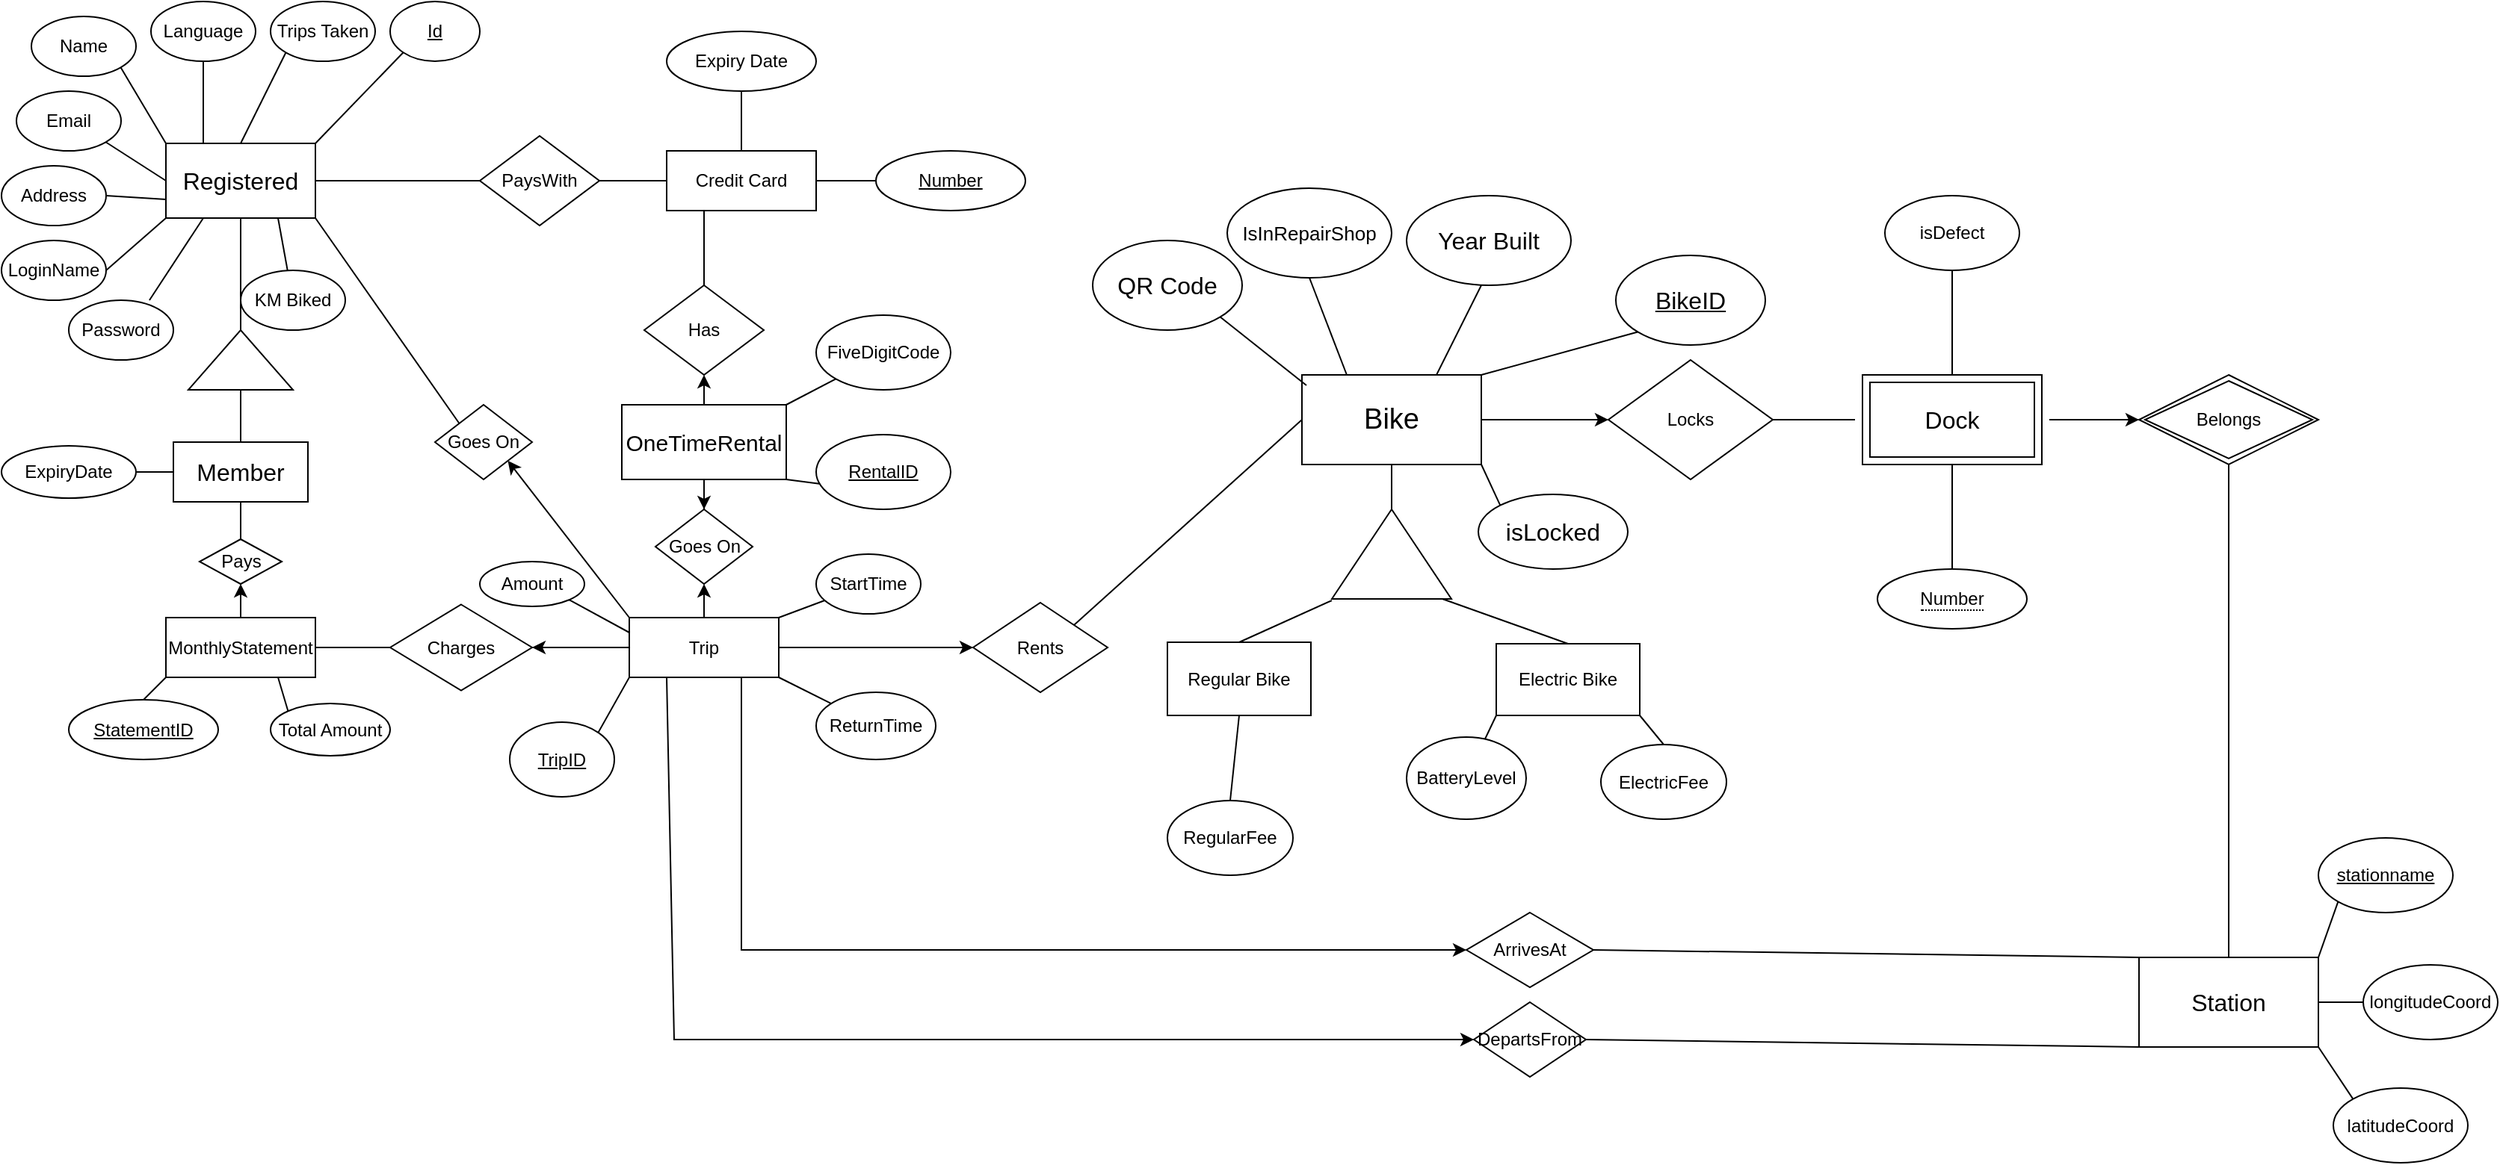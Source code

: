 <mxfile version="22.1.20" type="github" pages="4">
  <diagram id="R2lEEEUBdFMjLlhIrx00" name="Bikes">
    <mxGraphModel dx="2133" dy="865" grid="1" gridSize="10" guides="1" tooltips="1" connect="1" arrows="1" fold="1" page="1" pageScale="1" pageWidth="850" pageHeight="1100" math="0" shadow="0" extFonts="Permanent Marker^https://fonts.googleapis.com/css?family=Permanent+Marker">
      <root>
        <mxCell id="0" />
        <mxCell id="1" parent="0" />
        <mxCell id="iYZZ7Fj1_z0W4IQOYZlQ-8" style="edgeStyle=orthogonalEdgeStyle;rounded=0;orthogonalLoop=1;jettySize=auto;html=1;entryX=0;entryY=0.5;entryDx=0;entryDy=0;" edge="1" parent="1" source="4O4JVGUMtCNLN3ScFyq3-8" target="rIilhEU5xWA09Vjhrhn--18">
          <mxGeometry relative="1" as="geometry" />
        </mxCell>
        <mxCell id="4O4JVGUMtCNLN3ScFyq3-8" value="&lt;font style=&quot;font-size: 19px;&quot;&gt;Bike&lt;/font&gt;" style="rounded=0;whiteSpace=wrap;html=1;" parent="1" vertex="1">
          <mxGeometry x="290" y="430" width="120" height="60" as="geometry" />
        </mxCell>
        <mxCell id="4O4JVGUMtCNLN3ScFyq3-9" value="&lt;font style=&quot;font-size: 16px;&quot;&gt;QR Code&lt;/font&gt;" style="ellipse;whiteSpace=wrap;html=1;" parent="1" vertex="1">
          <mxGeometry x="150" y="340" width="100" height="60" as="geometry" />
        </mxCell>
        <mxCell id="4O4JVGUMtCNLN3ScFyq3-11" value="" style="endArrow=none;html=1;rounded=0;exitX=1;exitY=1;exitDx=0;exitDy=0;entryX=0.025;entryY=0.117;entryDx=0;entryDy=0;entryPerimeter=0;" parent="1" source="4O4JVGUMtCNLN3ScFyq3-9" target="4O4JVGUMtCNLN3ScFyq3-8" edge="1">
          <mxGeometry width="50" height="50" relative="1" as="geometry">
            <mxPoint x="340" y="570" as="sourcePoint" />
            <mxPoint x="390" y="520" as="targetPoint" />
          </mxGeometry>
        </mxCell>
        <mxCell id="4O4JVGUMtCNLN3ScFyq3-12" value="&lt;font size=&quot;3&quot;&gt;&lt;u&gt;BikeID&lt;/u&gt;&lt;/font&gt;" style="ellipse;whiteSpace=wrap;html=1;" parent="1" vertex="1">
          <mxGeometry x="500" y="350" width="100" height="60" as="geometry" />
        </mxCell>
        <mxCell id="4O4JVGUMtCNLN3ScFyq3-14" value="" style="endArrow=none;html=1;rounded=0;exitX=1;exitY=0;exitDx=0;exitDy=0;entryX=0;entryY=1;entryDx=0;entryDy=0;" parent="1" source="4O4JVGUMtCNLN3ScFyq3-8" target="4O4JVGUMtCNLN3ScFyq3-12" edge="1">
          <mxGeometry width="50" height="50" relative="1" as="geometry">
            <mxPoint x="470" y="520" as="sourcePoint" />
            <mxPoint x="508" y="566" as="targetPoint" />
          </mxGeometry>
        </mxCell>
        <mxCell id="4O4JVGUMtCNLN3ScFyq3-16" value="&lt;font style=&quot;font-size: 13px;&quot;&gt;IsInRepairShop&lt;/font&gt;" style="ellipse;whiteSpace=wrap;html=1;" parent="1" vertex="1">
          <mxGeometry x="240" y="305" width="110" height="60" as="geometry" />
        </mxCell>
        <mxCell id="4O4JVGUMtCNLN3ScFyq3-18" value="" style="endArrow=none;html=1;rounded=0;entryX=0.25;entryY=0;entryDx=0;entryDy=0;exitX=0.5;exitY=1;exitDx=0;exitDy=0;" parent="1" source="4O4JVGUMtCNLN3ScFyq3-16" target="4O4JVGUMtCNLN3ScFyq3-8" edge="1">
          <mxGeometry width="50" height="50" relative="1" as="geometry">
            <mxPoint x="380" y="640" as="sourcePoint" />
            <mxPoint x="430" y="590" as="targetPoint" />
          </mxGeometry>
        </mxCell>
        <mxCell id="4O4JVGUMtCNLN3ScFyq3-20" value="" style="endArrow=none;html=1;rounded=0;entryX=0.75;entryY=0;entryDx=0;entryDy=0;" parent="1" target="4O4JVGUMtCNLN3ScFyq3-8" edge="1">
          <mxGeometry width="50" height="50" relative="1" as="geometry">
            <mxPoint x="410" y="370" as="sourcePoint" />
            <mxPoint x="415" y="440" as="targetPoint" />
          </mxGeometry>
        </mxCell>
        <mxCell id="4O4JVGUMtCNLN3ScFyq3-21" value="&lt;font size=&quot;3&quot;&gt;Year Built&lt;/font&gt;" style="ellipse;whiteSpace=wrap;html=1;" parent="1" vertex="1">
          <mxGeometry x="360" y="310" width="110" height="60" as="geometry" />
        </mxCell>
        <mxCell id="4O4JVGUMtCNLN3ScFyq3-22" value="" style="triangle;whiteSpace=wrap;html=1;rotation=-90;direction=east;flipH=0;flipV=0;" parent="1" vertex="1">
          <mxGeometry x="320" y="510" width="60" height="80" as="geometry" />
        </mxCell>
        <mxCell id="4O4JVGUMtCNLN3ScFyq3-23" value="" style="endArrow=none;html=1;rounded=0;entryX=0.5;entryY=1;entryDx=0;entryDy=0;exitX=1;exitY=0.5;exitDx=0;exitDy=0;" parent="1" source="4O4JVGUMtCNLN3ScFyq3-22" target="4O4JVGUMtCNLN3ScFyq3-8" edge="1">
          <mxGeometry width="50" height="50" relative="1" as="geometry">
            <mxPoint x="380" y="640" as="sourcePoint" />
            <mxPoint x="430" y="590" as="targetPoint" />
          </mxGeometry>
        </mxCell>
        <mxCell id="4O4JVGUMtCNLN3ScFyq3-24" value="Regular Bike" style="rounded=0;whiteSpace=wrap;html=1;" parent="1" vertex="1">
          <mxGeometry x="200" y="609" width="96" height="49" as="geometry" />
        </mxCell>
        <mxCell id="4O4JVGUMtCNLN3ScFyq3-25" value="Electric Bike" style="whiteSpace=wrap;html=1;" parent="1" vertex="1">
          <mxGeometry x="420" y="610" width="96" height="48" as="geometry" />
        </mxCell>
        <mxCell id="4O4JVGUMtCNLN3ScFyq3-26" value="" style="endArrow=none;html=1;rounded=0;entryX=-0.017;entryY=0;entryDx=0;entryDy=0;entryPerimeter=0;exitX=0.5;exitY=0;exitDx=0;exitDy=0;" parent="1" source="4O4JVGUMtCNLN3ScFyq3-24" target="4O4JVGUMtCNLN3ScFyq3-22" edge="1">
          <mxGeometry width="50" height="50" relative="1" as="geometry">
            <mxPoint x="380" y="640" as="sourcePoint" />
            <mxPoint x="430" y="590" as="targetPoint" />
          </mxGeometry>
        </mxCell>
        <mxCell id="4O4JVGUMtCNLN3ScFyq3-27" value="" style="endArrow=none;html=1;rounded=0;entryX=0;entryY=0.925;entryDx=0;entryDy=0;entryPerimeter=0;exitX=0.5;exitY=0;exitDx=0;exitDy=0;" parent="1" source="4O4JVGUMtCNLN3ScFyq3-25" target="4O4JVGUMtCNLN3ScFyq3-22" edge="1">
          <mxGeometry width="50" height="50" relative="1" as="geometry">
            <mxPoint x="380" y="640" as="sourcePoint" />
            <mxPoint x="430" y="590" as="targetPoint" />
          </mxGeometry>
        </mxCell>
        <mxCell id="4O4JVGUMtCNLN3ScFyq3-31" value="" style="endArrow=none;html=1;rounded=0;exitX=0;exitY=1;exitDx=0;exitDy=0;" parent="1" source="4O4JVGUMtCNLN3ScFyq3-30" edge="1">
          <mxGeometry width="50" height="50" relative="1" as="geometry">
            <mxPoint x="380" y="640" as="sourcePoint" />
            <mxPoint x="370" y="710" as="targetPoint" />
          </mxGeometry>
        </mxCell>
        <mxCell id="4O4JVGUMtCNLN3ScFyq3-32" value="ElectricFee" style="ellipse;whiteSpace=wrap;html=1;" parent="1" vertex="1">
          <mxGeometry x="490" y="677.5" width="84" height="50" as="geometry" />
        </mxCell>
        <mxCell id="4O4JVGUMtCNLN3ScFyq3-33" value="" style="endArrow=none;html=1;rounded=0;exitX=1;exitY=1;exitDx=0;exitDy=0;entryX=0.5;entryY=0;entryDx=0;entryDy=0;" parent="1" target="4O4JVGUMtCNLN3ScFyq3-32" edge="1" source="4O4JVGUMtCNLN3ScFyq3-25">
          <mxGeometry width="50" height="50" relative="1" as="geometry">
            <mxPoint x="516" y="633" as="sourcePoint" />
            <mxPoint x="540" y="690" as="targetPoint" />
          </mxGeometry>
        </mxCell>
        <mxCell id="4O4JVGUMtCNLN3ScFyq3-34" value="RegularFee" style="ellipse;whiteSpace=wrap;html=1;flipH=0;" parent="1" vertex="1">
          <mxGeometry x="200" y="715" width="84" height="50" as="geometry" />
        </mxCell>
        <mxCell id="4O4JVGUMtCNLN3ScFyq3-36" value="" style="endArrow=none;html=1;rounded=0;entryX=0.5;entryY=1;entryDx=0;entryDy=0;exitX=0.5;exitY=0;exitDx=0;exitDy=0;" parent="1" target="4O4JVGUMtCNLN3ScFyq3-24" edge="1" source="4O4JVGUMtCNLN3ScFyq3-34">
          <mxGeometry width="50" height="50" relative="1" as="geometry">
            <mxPoint x="124" y="634" as="sourcePoint" />
            <mxPoint x="188" y="634" as="targetPoint" />
          </mxGeometry>
        </mxCell>
        <mxCell id="rIilhEU5xWA09Vjhrhn--2" value="&lt;font style=&quot;font-size: 16px;&quot;&gt;Station&lt;/font&gt;" style="rounded=0;whiteSpace=wrap;html=1;" vertex="1" parent="1">
          <mxGeometry x="850" y="820" width="120" height="60" as="geometry" />
        </mxCell>
        <mxCell id="rIilhEU5xWA09Vjhrhn--4" value="&lt;u&gt;stationname&lt;/u&gt;" style="ellipse;whiteSpace=wrap;html=1;" vertex="1" parent="1">
          <mxGeometry x="970" y="740" width="90" height="50" as="geometry" />
        </mxCell>
        <mxCell id="rIilhEU5xWA09Vjhrhn--5" value="" style="endArrow=none;html=1;rounded=0;exitX=0;exitY=0.5;exitDx=0;exitDy=0;entryX=1;entryY=0.5;entryDx=0;entryDy=0;" edge="1" source="rIilhEU5xWA09Vjhrhn--6" target="rIilhEU5xWA09Vjhrhn--2" parent="1">
          <mxGeometry width="50" height="50" relative="1" as="geometry">
            <mxPoint x="1095" y="720" as="sourcePoint" />
            <mxPoint x="915" y="857.5" as="targetPoint" />
          </mxGeometry>
        </mxCell>
        <mxCell id="rIilhEU5xWA09Vjhrhn--6" value="longitudeCoord" style="ellipse;whiteSpace=wrap;html=1;" vertex="1" parent="1">
          <mxGeometry x="1000" y="825" width="90" height="50" as="geometry" />
        </mxCell>
        <mxCell id="rIilhEU5xWA09Vjhrhn--7" value="" style="endArrow=none;html=1;rounded=0;exitX=0;exitY=0;exitDx=0;exitDy=0;entryX=1;entryY=1;entryDx=0;entryDy=0;" edge="1" source="rIilhEU5xWA09Vjhrhn--8" target="rIilhEU5xWA09Vjhrhn--2" parent="1">
          <mxGeometry width="50" height="50" relative="1" as="geometry">
            <mxPoint x="1015.0" y="730" as="sourcePoint" />
            <mxPoint x="970" y="867.5" as="targetPoint" />
          </mxGeometry>
        </mxCell>
        <mxCell id="rIilhEU5xWA09Vjhrhn--8" value="latitudeCoord" style="ellipse;whiteSpace=wrap;html=1;" vertex="1" parent="1">
          <mxGeometry x="980" y="907.5" width="90" height="50" as="geometry" />
        </mxCell>
        <mxCell id="rIilhEU5xWA09Vjhrhn--10" value="" style="endArrow=none;html=1;rounded=0;exitX=0.5;exitY=0;exitDx=0;exitDy=0;entryX=0.5;entryY=1;entryDx=0;entryDy=0;" edge="1" parent="1">
          <mxGeometry width="50" height="50" relative="1" as="geometry">
            <mxPoint x="725" y="560" as="sourcePoint" />
            <mxPoint x="725" y="490" as="targetPoint" />
          </mxGeometry>
        </mxCell>
        <mxCell id="rIilhEU5xWA09Vjhrhn--12" value="" style="endArrow=none;html=1;rounded=0;entryX=0.5;entryY=0;entryDx=0;entryDy=0;exitX=0.5;exitY=1;exitDx=0;exitDy=0;" edge="1" source="rIilhEU5xWA09Vjhrhn--13" parent="1">
          <mxGeometry width="50" height="50" relative="1" as="geometry">
            <mxPoint x="800" y="360" as="sourcePoint" />
            <mxPoint x="725" y="430" as="targetPoint" />
          </mxGeometry>
        </mxCell>
        <mxCell id="rIilhEU5xWA09Vjhrhn--13" value="isDefect" style="ellipse;whiteSpace=wrap;html=1;" vertex="1" parent="1">
          <mxGeometry x="680" y="310" width="90" height="50" as="geometry" />
        </mxCell>
        <mxCell id="rIilhEU5xWA09Vjhrhn--14" value="" style="endArrow=classic;html=1;rounded=0;exitX=1;exitY=0.5;exitDx=0;exitDy=0;" edge="1" parent="1">
          <mxGeometry width="50" height="50" relative="1" as="geometry">
            <mxPoint x="790" y="460" as="sourcePoint" />
            <mxPoint x="850" y="460" as="targetPoint" />
          </mxGeometry>
        </mxCell>
        <mxCell id="rIilhEU5xWA09Vjhrhn--16" value="" style="endArrow=none;html=1;rounded=0;exitX=0.5;exitY=1;exitDx=0;exitDy=0;entryX=0.5;entryY=0;entryDx=0;entryDy=0;" edge="1" source="rIilhEU5xWA09Vjhrhn--24" target="rIilhEU5xWA09Vjhrhn--2" parent="1">
          <mxGeometry width="50" height="50" relative="1" as="geometry">
            <mxPoint x="960" y="460" as="sourcePoint" />
            <mxPoint x="980" y="520" as="targetPoint" />
          </mxGeometry>
        </mxCell>
        <mxCell id="rIilhEU5xWA09Vjhrhn--18" value="Locks" style="rhombus;whiteSpace=wrap;html=1;" vertex="1" parent="1">
          <mxGeometry x="495" y="420" width="110" height="80" as="geometry" />
        </mxCell>
        <mxCell id="rIilhEU5xWA09Vjhrhn--19" value="" style="endArrow=none;html=1;rounded=0;exitX=1;exitY=0.5;exitDx=0;exitDy=0;entryX=0;entryY=0.5;entryDx=0;entryDy=0;" edge="1" parent="1" source="rIilhEU5xWA09Vjhrhn--18">
          <mxGeometry width="50" height="50" relative="1" as="geometry">
            <mxPoint x="730" y="660" as="sourcePoint" />
            <mxPoint x="660" y="460" as="targetPoint" />
          </mxGeometry>
        </mxCell>
        <mxCell id="rIilhEU5xWA09Vjhrhn--20" value="" style="endArrow=none;html=1;rounded=0;exitX=0;exitY=0;exitDx=0;exitDy=0;entryX=1;entryY=1;entryDx=0;entryDy=0;" edge="1" parent="1" source="rIilhEU5xWA09Vjhrhn--21" target="4O4JVGUMtCNLN3ScFyq3-8">
          <mxGeometry width="50" height="50" relative="1" as="geometry">
            <mxPoint x="170" y="475" as="sourcePoint" />
            <mxPoint x="290" y="475" as="targetPoint" />
          </mxGeometry>
        </mxCell>
        <mxCell id="rIilhEU5xWA09Vjhrhn--21" value="&lt;font style=&quot;font-size: 16px;&quot;&gt;isLocked&lt;/font&gt;" style="ellipse;whiteSpace=wrap;html=1;" vertex="1" parent="1">
          <mxGeometry x="408" y="510" width="100" height="50" as="geometry" />
        </mxCell>
        <mxCell id="rIilhEU5xWA09Vjhrhn--23" value="&lt;font style=&quot;font-size: 16px;&quot;&gt;Dock&lt;/font&gt;" style="shape=ext;margin=3;double=1;whiteSpace=wrap;html=1;align=center;" vertex="1" parent="1">
          <mxGeometry x="665" y="430" width="120" height="60" as="geometry" />
        </mxCell>
        <mxCell id="rIilhEU5xWA09Vjhrhn--24" value="Belongs" style="shape=rhombus;double=1;perimeter=rhombusPerimeter;whiteSpace=wrap;html=1;align=center;" vertex="1" parent="1">
          <mxGeometry x="850" y="430" width="120" height="60" as="geometry" />
        </mxCell>
        <mxCell id="rIilhEU5xWA09Vjhrhn--31" value="&lt;span style=&quot;border-bottom: 1px dotted&quot;&gt;Number&lt;/span&gt;" style="ellipse;whiteSpace=wrap;html=1;align=center;" vertex="1" parent="1">
          <mxGeometry x="675" y="560" width="100" height="40" as="geometry" />
        </mxCell>
        <mxCell id="ZPwJOs-ACYiF7Zmo24iJ-6" value="Registered" style="rounded=0;whiteSpace=wrap;html=1;fontSize=16;" vertex="1" parent="1">
          <mxGeometry x="-470" y="275" width="100" height="50" as="geometry" />
        </mxCell>
        <mxCell id="ZPwJOs-ACYiF7Zmo24iJ-9" value="" style="triangle;whiteSpace=wrap;html=1;direction=north;" vertex="1" parent="1">
          <mxGeometry x="-455" y="400" width="70" height="40" as="geometry" />
        </mxCell>
        <mxCell id="ZPwJOs-ACYiF7Zmo24iJ-10" value="" style="endArrow=none;html=1;rounded=0;exitX=1;exitY=0.5;exitDx=0;exitDy=0;entryX=0.5;entryY=1;entryDx=0;entryDy=0;" edge="1" source="ZPwJOs-ACYiF7Zmo24iJ-9" target="ZPwJOs-ACYiF7Zmo24iJ-6" parent="1">
          <mxGeometry width="50" height="50" relative="1" as="geometry">
            <mxPoint x="-400" y="580" as="sourcePoint" />
            <mxPoint x="-390" y="340" as="targetPoint" />
          </mxGeometry>
        </mxCell>
        <mxCell id="ZPwJOs-ACYiF7Zmo24iJ-11" value="" style="endArrow=none;html=1;rounded=0;entryX=0;entryY=0.5;entryDx=0;entryDy=0;exitX=0.5;exitY=0;exitDx=0;exitDy=0;" edge="1" source="ZPwJOs-ACYiF7Zmo24iJ-12" target="ZPwJOs-ACYiF7Zmo24iJ-9" parent="1">
          <mxGeometry width="50" height="50" relative="1" as="geometry">
            <mxPoint x="-390" y="420" as="sourcePoint" />
            <mxPoint x="-290" y="360" as="targetPoint" />
          </mxGeometry>
        </mxCell>
        <mxCell id="ZPwJOs-ACYiF7Zmo24iJ-12" value="Member" style="rounded=0;whiteSpace=wrap;html=1;fontSize=16;" vertex="1" parent="1">
          <mxGeometry x="-465" y="475" width="90" height="40" as="geometry" />
        </mxCell>
        <mxCell id="ZPwJOs-ACYiF7Zmo24iJ-13" value="" style="endArrow=none;html=1;rounded=0;entryX=0;entryY=0.5;entryDx=0;entryDy=0;" edge="1" source="ZPwJOs-ACYiF7Zmo24iJ-14" target="ZPwJOs-ACYiF7Zmo24iJ-12" parent="1">
          <mxGeometry width="50" height="50" relative="1" as="geometry">
            <mxPoint x="-480" y="480" as="sourcePoint" />
            <mxPoint x="-390" y="530" as="targetPoint" />
          </mxGeometry>
        </mxCell>
        <mxCell id="ZPwJOs-ACYiF7Zmo24iJ-14" value="ExpiryDate" style="ellipse;whiteSpace=wrap;html=1;align=center;" vertex="1" parent="1">
          <mxGeometry x="-580" y="477.5" width="90" height="35" as="geometry" />
        </mxCell>
        <mxCell id="ZPwJOs-ACYiF7Zmo24iJ-15" value="Id" style="ellipse;whiteSpace=wrap;html=1;align=center;fontStyle=4" vertex="1" parent="1">
          <mxGeometry x="-320" y="180" width="60" height="40" as="geometry" />
        </mxCell>
        <mxCell id="ZPwJOs-ACYiF7Zmo24iJ-16" value="" style="endArrow=none;html=1;rounded=0;exitX=1;exitY=0;exitDx=0;exitDy=0;entryX=0;entryY=1;entryDx=0;entryDy=0;" edge="1" source="ZPwJOs-ACYiF7Zmo24iJ-6" target="ZPwJOs-ACYiF7Zmo24iJ-15" parent="1">
          <mxGeometry width="50" height="50" relative="1" as="geometry">
            <mxPoint x="-260.0" y="130" as="sourcePoint" />
            <mxPoint x="-365" y="160" as="targetPoint" />
          </mxGeometry>
        </mxCell>
        <mxCell id="ZPwJOs-ACYiF7Zmo24iJ-17" value="" style="endArrow=none;html=1;rounded=0;exitX=1;exitY=0.5;exitDx=0;exitDy=0;" edge="1" source="ZPwJOs-ACYiF7Zmo24iJ-6" target="ZPwJOs-ACYiF7Zmo24iJ-18" parent="1">
          <mxGeometry width="50" height="50" relative="1" as="geometry">
            <mxPoint x="-290.0" y="300" as="sourcePoint" />
            <mxPoint x="-240" y="300" as="targetPoint" />
          </mxGeometry>
        </mxCell>
        <mxCell id="ZPwJOs-ACYiF7Zmo24iJ-18" value="PaysWith" style="shape=rhombus;perimeter=rhombusPerimeter;whiteSpace=wrap;html=1;align=center;" vertex="1" parent="1">
          <mxGeometry x="-260" y="270" width="80" height="60" as="geometry" />
        </mxCell>
        <mxCell id="ZPwJOs-ACYiF7Zmo24iJ-21" value="Credit Card" style="whiteSpace=wrap;html=1;align=center;" vertex="1" parent="1">
          <mxGeometry x="-135" y="280" width="100" height="40" as="geometry" />
        </mxCell>
        <mxCell id="ZPwJOs-ACYiF7Zmo24iJ-22" value="" style="endArrow=none;html=1;rounded=0;exitX=0.5;exitY=0;exitDx=0;exitDy=0;" edge="1" source="ZPwJOs-ACYiF7Zmo24iJ-21" target="ZPwJOs-ACYiF7Zmo24iJ-23" parent="1">
          <mxGeometry width="50" height="50" relative="1" as="geometry">
            <mxPoint x="-85" y="260" as="sourcePoint" />
            <mxPoint x="-85" y="220" as="targetPoint" />
          </mxGeometry>
        </mxCell>
        <mxCell id="ZPwJOs-ACYiF7Zmo24iJ-23" value="Expiry Date" style="ellipse;whiteSpace=wrap;html=1;align=center;" vertex="1" parent="1">
          <mxGeometry x="-135" y="200" width="100" height="40" as="geometry" />
        </mxCell>
        <mxCell id="ZPwJOs-ACYiF7Zmo24iJ-24" value="" style="endArrow=none;html=1;rounded=0;" edge="1" source="ZPwJOs-ACYiF7Zmo24iJ-21" parent="1">
          <mxGeometry relative="1" as="geometry">
            <mxPoint x="-35" y="299.5" as="sourcePoint" />
            <mxPoint x="15" y="300" as="targetPoint" />
          </mxGeometry>
        </mxCell>
        <mxCell id="ZPwJOs-ACYiF7Zmo24iJ-25" value="Number" style="ellipse;whiteSpace=wrap;html=1;align=center;fontStyle=4;" vertex="1" parent="1">
          <mxGeometry x="5" y="280" width="100" height="40" as="geometry" />
        </mxCell>
        <mxCell id="ZPwJOs-ACYiF7Zmo24iJ-26" value="" style="endArrow=none;html=1;rounded=0;entryX=0;entryY=0.5;entryDx=0;entryDy=0;exitX=1;exitY=1;exitDx=0;exitDy=0;" edge="1" source="ZPwJOs-ACYiF7Zmo24iJ-27" target="ZPwJOs-ACYiF7Zmo24iJ-6" parent="1">
          <mxGeometry width="50" height="50" relative="1" as="geometry">
            <mxPoint x="-510" y="295" as="sourcePoint" />
            <mxPoint x="-500" y="270" as="targetPoint" />
          </mxGeometry>
        </mxCell>
        <mxCell id="ZPwJOs-ACYiF7Zmo24iJ-27" value="Email" style="ellipse;whiteSpace=wrap;html=1;align=center;" vertex="1" parent="1">
          <mxGeometry x="-570" y="240" width="70" height="40" as="geometry" />
        </mxCell>
        <mxCell id="ZPwJOs-ACYiF7Zmo24iJ-28" value="" style="endArrow=none;html=1;rounded=0;entryX=0;entryY=0;entryDx=0;entryDy=0;exitX=1;exitY=1;exitDx=0;exitDy=0;" edge="1" source="ZPwJOs-ACYiF7Zmo24iJ-29" target="ZPwJOs-ACYiF7Zmo24iJ-6" parent="1">
          <mxGeometry width="50" height="50" relative="1" as="geometry">
            <mxPoint x="-480" y="260" as="sourcePoint" />
            <mxPoint x="-220" y="270" as="targetPoint" />
          </mxGeometry>
        </mxCell>
        <mxCell id="ZPwJOs-ACYiF7Zmo24iJ-29" value="Name" style="ellipse;whiteSpace=wrap;html=1;align=center;" vertex="1" parent="1">
          <mxGeometry x="-560" y="190" width="70" height="40" as="geometry" />
        </mxCell>
        <mxCell id="ZPwJOs-ACYiF7Zmo24iJ-30" value="Address" style="ellipse;whiteSpace=wrap;html=1;align=center;" vertex="1" parent="1">
          <mxGeometry x="-580" y="290" width="70" height="40" as="geometry" />
        </mxCell>
        <mxCell id="ZPwJOs-ACYiF7Zmo24iJ-31" value="" style="endArrow=none;html=1;rounded=0;exitX=1;exitY=0.5;exitDx=0;exitDy=0;entryX=0;entryY=0.75;entryDx=0;entryDy=0;" edge="1" source="ZPwJOs-ACYiF7Zmo24iJ-30" target="ZPwJOs-ACYiF7Zmo24iJ-6" parent="1">
          <mxGeometry width="50" height="50" relative="1" as="geometry">
            <mxPoint x="-270" y="320" as="sourcePoint" />
            <mxPoint x="-220" y="270" as="targetPoint" />
          </mxGeometry>
        </mxCell>
        <mxCell id="ZPwJOs-ACYiF7Zmo24iJ-32" value="Language" style="ellipse;whiteSpace=wrap;html=1;align=center;" vertex="1" parent="1">
          <mxGeometry x="-480" y="180" width="70" height="40" as="geometry" />
        </mxCell>
        <mxCell id="ZPwJOs-ACYiF7Zmo24iJ-33" value="" style="endArrow=none;html=1;rounded=0;entryX=0.25;entryY=0;entryDx=0;entryDy=0;exitX=0.5;exitY=1;exitDx=0;exitDy=0;" edge="1" source="ZPwJOs-ACYiF7Zmo24iJ-32" target="ZPwJOs-ACYiF7Zmo24iJ-6" parent="1">
          <mxGeometry width="50" height="50" relative="1" as="geometry">
            <mxPoint x="-370" y="220" as="sourcePoint" />
            <mxPoint x="-320" y="249" as="targetPoint" />
          </mxGeometry>
        </mxCell>
        <mxCell id="ZPwJOs-ACYiF7Zmo24iJ-34" value="" style="endArrow=none;html=1;rounded=0;entryX=0;entryY=1;entryDx=0;entryDy=0;exitX=1;exitY=0.5;exitDx=0;exitDy=0;" edge="1" source="ZPwJOs-ACYiF7Zmo24iJ-35" target="ZPwJOs-ACYiF7Zmo24iJ-6" parent="1">
          <mxGeometry width="50" height="50" relative="1" as="geometry">
            <mxPoint x="-500" y="350" as="sourcePoint" />
            <mxPoint x="-470" y="338" as="targetPoint" />
          </mxGeometry>
        </mxCell>
        <mxCell id="ZPwJOs-ACYiF7Zmo24iJ-35" value="LoginName" style="ellipse;whiteSpace=wrap;html=1;align=center;" vertex="1" parent="1">
          <mxGeometry x="-580" y="340" width="70" height="40" as="geometry" />
        </mxCell>
        <mxCell id="ZPwJOs-ACYiF7Zmo24iJ-36" value="" style="endArrow=none;html=1;rounded=0;entryX=0.25;entryY=1;entryDx=0;entryDy=0;exitX=0.771;exitY=0;exitDx=0;exitDy=0;exitPerimeter=0;" edge="1" source="ZPwJOs-ACYiF7Zmo24iJ-37" target="ZPwJOs-ACYiF7Zmo24iJ-6" parent="1">
          <mxGeometry width="50" height="50" relative="1" as="geometry">
            <mxPoint x="-470" y="370" as="sourcePoint" />
            <mxPoint x="-430" y="320" as="targetPoint" />
          </mxGeometry>
        </mxCell>
        <mxCell id="ZPwJOs-ACYiF7Zmo24iJ-37" value="Password" style="ellipse;whiteSpace=wrap;html=1;align=center;" vertex="1" parent="1">
          <mxGeometry x="-535" y="380" width="70" height="40" as="geometry" />
        </mxCell>
        <mxCell id="ZPwJOs-ACYiF7Zmo24iJ-38" value="" style="endArrow=none;html=1;rounded=0;entryX=0.5;entryY=0;entryDx=0;entryDy=0;exitX=0;exitY=1;exitDx=0;exitDy=0;" edge="1" source="ZPwJOs-ACYiF7Zmo24iJ-39" target="ZPwJOs-ACYiF7Zmo24iJ-6" parent="1">
          <mxGeometry width="50" height="50" relative="1" as="geometry">
            <mxPoint x="-400" y="240" as="sourcePoint" />
            <mxPoint x="-390" y="290" as="targetPoint" />
          </mxGeometry>
        </mxCell>
        <mxCell id="ZPwJOs-ACYiF7Zmo24iJ-39" value="Trips Taken" style="ellipse;whiteSpace=wrap;html=1;align=center;" vertex="1" parent="1">
          <mxGeometry x="-400" y="180" width="70" height="40" as="geometry" />
        </mxCell>
        <mxCell id="ZPwJOs-ACYiF7Zmo24iJ-40" value="" style="endArrow=none;html=1;rounded=0;entryX=0.75;entryY=1;entryDx=0;entryDy=0;" edge="1" source="ZPwJOs-ACYiF7Zmo24iJ-41" target="ZPwJOs-ACYiF7Zmo24iJ-6" parent="1">
          <mxGeometry width="50" height="50" relative="1" as="geometry">
            <mxPoint x="-370" y="360" as="sourcePoint" />
            <mxPoint x="-380" y="446" as="targetPoint" />
          </mxGeometry>
        </mxCell>
        <mxCell id="ZPwJOs-ACYiF7Zmo24iJ-41" value="KM Biked" style="ellipse;whiteSpace=wrap;html=1;align=center;" vertex="1" parent="1">
          <mxGeometry x="-420" y="360" width="70" height="40" as="geometry" />
        </mxCell>
        <mxCell id="iYZZ7Fj1_z0W4IQOYZlQ-21" style="edgeStyle=orthogonalEdgeStyle;rounded=0;orthogonalLoop=1;jettySize=auto;html=1;entryX=0.5;entryY=0;entryDx=0;entryDy=0;" edge="1" parent="1" source="ZPwJOs-ACYiF7Zmo24iJ-44" target="iYZZ7Fj1_z0W4IQOYZlQ-16">
          <mxGeometry relative="1" as="geometry" />
        </mxCell>
        <mxCell id="ZPwJOs-ACYiF7Zmo24iJ-44" value="&lt;font style=&quot;font-size: 15px;&quot;&gt;OneTimeRental&lt;/font&gt;" style="whiteSpace=wrap;html=1;align=center;" vertex="1" parent="1">
          <mxGeometry x="-165" y="450" width="110" height="50" as="geometry" />
        </mxCell>
        <mxCell id="ZPwJOs-ACYiF7Zmo24iJ-45" value="" style="endArrow=none;html=1;rounded=0;exitX=1;exitY=1;exitDx=0;exitDy=0;entryX=1;entryY=1;entryDx=0;entryDy=0;" edge="1" source="ZPwJOs-ACYiF7Zmo24iJ-46" target="ZPwJOs-ACYiF7Zmo24iJ-44" parent="1">
          <mxGeometry width="50" height="50" relative="1" as="geometry">
            <mxPoint x="-160" y="497.5" as="sourcePoint" />
            <mxPoint x="-160" y="450" as="targetPoint" />
          </mxGeometry>
        </mxCell>
        <mxCell id="ZPwJOs-ACYiF7Zmo24iJ-46" value="&lt;u&gt;RentalID&lt;/u&gt;" style="ellipse;whiteSpace=wrap;html=1;" vertex="1" parent="1">
          <mxGeometry x="-35" y="470" width="90" height="50" as="geometry" />
        </mxCell>
        <mxCell id="ZPwJOs-ACYiF7Zmo24iJ-47" value="" style="endArrow=none;html=1;rounded=0;entryX=1;entryY=0;entryDx=0;entryDy=0;exitX=0;exitY=1;exitDx=0;exitDy=0;" edge="1" source="ZPwJOs-ACYiF7Zmo24iJ-48" target="ZPwJOs-ACYiF7Zmo24iJ-44" parent="1">
          <mxGeometry width="50" height="50" relative="1" as="geometry">
            <mxPoint x="-105" y="507.5" as="sourcePoint" />
            <mxPoint x="-305" y="457.5" as="targetPoint" />
          </mxGeometry>
        </mxCell>
        <mxCell id="ZPwJOs-ACYiF7Zmo24iJ-48" value="FiveDigitCode" style="ellipse;whiteSpace=wrap;html=1;" vertex="1" parent="1">
          <mxGeometry x="-35" y="390" width="90" height="50" as="geometry" />
        </mxCell>
        <mxCell id="ZPwJOs-ACYiF7Zmo24iJ-49" value="Has" style="shape=rhombus;perimeter=rhombusPerimeter;whiteSpace=wrap;html=1;align=center;" vertex="1" parent="1">
          <mxGeometry x="-150" y="370" width="80" height="60" as="geometry" />
        </mxCell>
        <mxCell id="ZPwJOs-ACYiF7Zmo24iJ-51" value="Rents" style="shape=rhombus;perimeter=rhombusPerimeter;whiteSpace=wrap;html=1;align=center;" vertex="1" parent="1">
          <mxGeometry x="70" y="582.5" width="90" height="60" as="geometry" />
        </mxCell>
        <mxCell id="iYZZ7Fj1_z0W4IQOYZlQ-20" style="edgeStyle=orthogonalEdgeStyle;rounded=0;orthogonalLoop=1;jettySize=auto;html=1;entryX=0;entryY=0.5;entryDx=0;entryDy=0;" edge="1" parent="1" source="iYZZ7Fj1_z0W4IQOYZlQ-1" target="ZPwJOs-ACYiF7Zmo24iJ-51">
          <mxGeometry relative="1" as="geometry" />
        </mxCell>
        <mxCell id="iYZZ7Fj1_z0W4IQOYZlQ-36" style="edgeStyle=orthogonalEdgeStyle;rounded=0;orthogonalLoop=1;jettySize=auto;html=1;entryX=1;entryY=0.5;entryDx=0;entryDy=0;" edge="1" parent="1" source="iYZZ7Fj1_z0W4IQOYZlQ-1" target="iYZZ7Fj1_z0W4IQOYZlQ-35">
          <mxGeometry relative="1" as="geometry" />
        </mxCell>
        <mxCell id="iYZZ7Fj1_z0W4IQOYZlQ-1" value="Trip" style="whiteSpace=wrap;html=1;align=center;" vertex="1" parent="1">
          <mxGeometry x="-160" y="592.5" width="100" height="40" as="geometry" />
        </mxCell>
        <mxCell id="iYZZ7Fj1_z0W4IQOYZlQ-2" value="" style="endArrow=none;html=1;rounded=0;entryX=0;entryY=1;entryDx=0;entryDy=0;exitX=0.5;exitY=1;exitDx=0;exitDy=0;" edge="1" source="iYZZ7Fj1_z0W4IQOYZlQ-3" target="iYZZ7Fj1_z0W4IQOYZlQ-1" parent="1">
          <mxGeometry width="50" height="50" relative="1" as="geometry">
            <mxPoint x="-210" y="522.5" as="sourcePoint" />
            <mxPoint x="-190" y="522.5" as="targetPoint" />
          </mxGeometry>
        </mxCell>
        <mxCell id="iYZZ7Fj1_z0W4IQOYZlQ-3" value="&lt;u&gt;TripID&lt;/u&gt;" style="ellipse;whiteSpace=wrap;html=1;" vertex="1" parent="1">
          <mxGeometry x="-240" y="662.5" width="70" height="50" as="geometry" />
        </mxCell>
        <mxCell id="iYZZ7Fj1_z0W4IQOYZlQ-4" value="" style="endArrow=none;html=1;rounded=0;exitX=1;exitY=0;exitDx=0;exitDy=0;" edge="1" source="iYZZ7Fj1_z0W4IQOYZlQ-1" target="iYZZ7Fj1_z0W4IQOYZlQ-5" parent="1">
          <mxGeometry width="50" height="50" relative="1" as="geometry">
            <mxPoint x="-60" y="590" as="sourcePoint" />
            <mxPoint x="-130" y="512.5" as="targetPoint" />
          </mxGeometry>
        </mxCell>
        <mxCell id="iYZZ7Fj1_z0W4IQOYZlQ-5" value="StartTime" style="ellipse;whiteSpace=wrap;html=1;" vertex="1" parent="1">
          <mxGeometry x="-35" y="550" width="70" height="40" as="geometry" />
        </mxCell>
        <mxCell id="iYZZ7Fj1_z0W4IQOYZlQ-6" value="" style="endArrow=none;html=1;rounded=0;exitX=1;exitY=1;exitDx=0;exitDy=0;" edge="1" source="iYZZ7Fj1_z0W4IQOYZlQ-1" target="iYZZ7Fj1_z0W4IQOYZlQ-7" parent="1">
          <mxGeometry width="50" height="50" relative="1" as="geometry">
            <mxPoint x="-70" y="680" as="sourcePoint" />
            <mxPoint x="-70" y="522.5" as="targetPoint" />
          </mxGeometry>
        </mxCell>
        <mxCell id="iYZZ7Fj1_z0W4IQOYZlQ-7" value="ReturnTime" style="ellipse;whiteSpace=wrap;html=1;" vertex="1" parent="1">
          <mxGeometry x="-35" y="642.5" width="80" height="45" as="geometry" />
        </mxCell>
        <mxCell id="iYZZ7Fj1_z0W4IQOYZlQ-11" value="" style="endArrow=classic;html=1;rounded=0;exitX=0.5;exitY=0;exitDx=0;exitDy=0;entryX=0.5;entryY=1;entryDx=0;entryDy=0;" edge="1" parent="1" source="ZPwJOs-ACYiF7Zmo24iJ-44" target="ZPwJOs-ACYiF7Zmo24iJ-49">
          <mxGeometry width="50" height="50" relative="1" as="geometry">
            <mxPoint x="110" y="510" as="sourcePoint" />
            <mxPoint x="160" y="460" as="targetPoint" />
          </mxGeometry>
        </mxCell>
        <mxCell id="iYZZ7Fj1_z0W4IQOYZlQ-12" value="" style="endArrow=none;html=1;rounded=0;exitX=0.5;exitY=0;exitDx=0;exitDy=0;entryX=0.25;entryY=1;entryDx=0;entryDy=0;" edge="1" parent="1" source="ZPwJOs-ACYiF7Zmo24iJ-49" target="ZPwJOs-ACYiF7Zmo24iJ-21">
          <mxGeometry width="50" height="50" relative="1" as="geometry">
            <mxPoint x="110" y="510" as="sourcePoint" />
            <mxPoint x="160" y="460" as="targetPoint" />
          </mxGeometry>
        </mxCell>
        <mxCell id="iYZZ7Fj1_z0W4IQOYZlQ-13" value="" style="endArrow=none;html=1;rounded=0;entryX=0;entryY=0.5;entryDx=0;entryDy=0;exitX=1;exitY=0.5;exitDx=0;exitDy=0;" edge="1" parent="1" source="ZPwJOs-ACYiF7Zmo24iJ-18" target="ZPwJOs-ACYiF7Zmo24iJ-21">
          <mxGeometry width="50" height="50" relative="1" as="geometry">
            <mxPoint x="110" y="510" as="sourcePoint" />
            <mxPoint x="160" y="460" as="targetPoint" />
          </mxGeometry>
        </mxCell>
        <mxCell id="iYZZ7Fj1_z0W4IQOYZlQ-16" value="Goes On" style="shape=rhombus;perimeter=rhombusPerimeter;whiteSpace=wrap;html=1;align=center;" vertex="1" parent="1">
          <mxGeometry x="-142.5" y="520" width="65" height="50" as="geometry" />
        </mxCell>
        <mxCell id="iYZZ7Fj1_z0W4IQOYZlQ-17" value="" style="endArrow=classic;html=1;rounded=0;exitX=0.5;exitY=0;exitDx=0;exitDy=0;entryX=0.5;entryY=1;entryDx=0;entryDy=0;" edge="1" parent="1" source="iYZZ7Fj1_z0W4IQOYZlQ-1" target="iYZZ7Fj1_z0W4IQOYZlQ-16">
          <mxGeometry width="50" height="50" relative="1" as="geometry">
            <mxPoint x="-30" y="587.5" as="sourcePoint" />
            <mxPoint x="20" y="537.5" as="targetPoint" />
          </mxGeometry>
        </mxCell>
        <mxCell id="iYZZ7Fj1_z0W4IQOYZlQ-22" value="Goes On" style="shape=rhombus;perimeter=rhombusPerimeter;whiteSpace=wrap;html=1;align=center;" vertex="1" parent="1">
          <mxGeometry x="-290" y="450" width="65" height="50" as="geometry" />
        </mxCell>
        <mxCell id="iYZZ7Fj1_z0W4IQOYZlQ-23" value="" style="endArrow=classic;html=1;rounded=0;exitX=0;exitY=0;exitDx=0;exitDy=0;entryX=1;entryY=1;entryDx=0;entryDy=0;" edge="1" parent="1" source="iYZZ7Fj1_z0W4IQOYZlQ-1" target="iYZZ7Fj1_z0W4IQOYZlQ-22">
          <mxGeometry width="50" height="50" relative="1" as="geometry">
            <mxPoint x="-100" y="450" as="sourcePoint" />
            <mxPoint x="-50" y="400" as="targetPoint" />
          </mxGeometry>
        </mxCell>
        <mxCell id="iYZZ7Fj1_z0W4IQOYZlQ-24" value="" style="endArrow=none;html=1;rounded=0;exitX=1;exitY=1;exitDx=0;exitDy=0;entryX=0;entryY=0;entryDx=0;entryDy=0;" edge="1" parent="1" source="ZPwJOs-ACYiF7Zmo24iJ-6" target="iYZZ7Fj1_z0W4IQOYZlQ-22">
          <mxGeometry width="50" height="50" relative="1" as="geometry">
            <mxPoint x="-100" y="450" as="sourcePoint" />
            <mxPoint x="-50" y="400" as="targetPoint" />
          </mxGeometry>
        </mxCell>
        <mxCell id="iYZZ7Fj1_z0W4IQOYZlQ-25" value="" style="endArrow=none;html=1;rounded=0;exitX=0;exitY=1;exitDx=0;exitDy=0;" edge="1" parent="1" source="4O4JVGUMtCNLN3ScFyq3-25" target="4O4JVGUMtCNLN3ScFyq3-30">
          <mxGeometry width="50" height="50" relative="1" as="geometry">
            <mxPoint x="420" y="658" as="sourcePoint" />
            <mxPoint x="370" y="710" as="targetPoint" />
          </mxGeometry>
        </mxCell>
        <mxCell id="4O4JVGUMtCNLN3ScFyq3-30" value="BatteryLevel" style="ellipse;whiteSpace=wrap;html=1;" parent="1" vertex="1">
          <mxGeometry x="360" y="672.5" width="80" height="55" as="geometry" />
        </mxCell>
        <mxCell id="iYZZ7Fj1_z0W4IQOYZlQ-26" value="ArrivesAt" style="shape=rhombus;perimeter=rhombusPerimeter;whiteSpace=wrap;html=1;align=center;" vertex="1" parent="1">
          <mxGeometry x="400" y="790" width="85" height="50" as="geometry" />
        </mxCell>
        <mxCell id="iYZZ7Fj1_z0W4IQOYZlQ-28" value="DepartsFrom" style="shape=rhombus;perimeter=rhombusPerimeter;whiteSpace=wrap;html=1;align=center;" vertex="1" parent="1">
          <mxGeometry x="405" y="850" width="75" height="50" as="geometry" />
        </mxCell>
        <mxCell id="iYZZ7Fj1_z0W4IQOYZlQ-29" value="" style="endArrow=classic;html=1;rounded=0;exitX=0.75;exitY=1;exitDx=0;exitDy=0;entryX=0;entryY=0.5;entryDx=0;entryDy=0;" edge="1" parent="1" source="iYZZ7Fj1_z0W4IQOYZlQ-1" target="iYZZ7Fj1_z0W4IQOYZlQ-26">
          <mxGeometry width="50" height="50" relative="1" as="geometry">
            <mxPoint x="330" y="530" as="sourcePoint" />
            <mxPoint x="380" y="480" as="targetPoint" />
            <Array as="points">
              <mxPoint x="-85" y="815" />
            </Array>
          </mxGeometry>
        </mxCell>
        <mxCell id="iYZZ7Fj1_z0W4IQOYZlQ-30" value="" style="endArrow=classic;html=1;rounded=0;exitX=0.25;exitY=1;exitDx=0;exitDy=0;entryX=0;entryY=0.5;entryDx=0;entryDy=0;" edge="1" parent="1" source="iYZZ7Fj1_z0W4IQOYZlQ-1" target="iYZZ7Fj1_z0W4IQOYZlQ-28">
          <mxGeometry width="50" height="50" relative="1" as="geometry">
            <mxPoint x="330" y="530" as="sourcePoint" />
            <mxPoint x="380" y="480" as="targetPoint" />
            <Array as="points">
              <mxPoint x="-130" y="875" />
            </Array>
          </mxGeometry>
        </mxCell>
        <mxCell id="iYZZ7Fj1_z0W4IQOYZlQ-31" value="" style="endArrow=none;html=1;rounded=0;exitX=1;exitY=0.5;exitDx=0;exitDy=0;entryX=0;entryY=0;entryDx=0;entryDy=0;" edge="1" parent="1" source="iYZZ7Fj1_z0W4IQOYZlQ-26" target="rIilhEU5xWA09Vjhrhn--2">
          <mxGeometry width="50" height="50" relative="1" as="geometry">
            <mxPoint x="330" y="530" as="sourcePoint" />
            <mxPoint x="840" y="815" as="targetPoint" />
          </mxGeometry>
        </mxCell>
        <mxCell id="iYZZ7Fj1_z0W4IQOYZlQ-32" value="" style="endArrow=none;html=1;rounded=0;exitX=1;exitY=0.5;exitDx=0;exitDy=0;entryX=0;entryY=1;entryDx=0;entryDy=0;" edge="1" parent="1" source="iYZZ7Fj1_z0W4IQOYZlQ-28" target="rIilhEU5xWA09Vjhrhn--2">
          <mxGeometry width="50" height="50" relative="1" as="geometry">
            <mxPoint x="330" y="530" as="sourcePoint" />
            <mxPoint x="850" y="840" as="targetPoint" />
          </mxGeometry>
        </mxCell>
        <mxCell id="iYZZ7Fj1_z0W4IQOYZlQ-33" value="" style="endArrow=none;html=1;rounded=0;exitX=1;exitY=0;exitDx=0;exitDy=0;entryX=0;entryY=1;entryDx=0;entryDy=0;" edge="1" parent="1" source="rIilhEU5xWA09Vjhrhn--2" target="rIilhEU5xWA09Vjhrhn--4">
          <mxGeometry width="50" height="50" relative="1" as="geometry">
            <mxPoint x="330" y="530" as="sourcePoint" />
            <mxPoint x="380" y="480" as="targetPoint" />
          </mxGeometry>
        </mxCell>
        <mxCell id="iYZZ7Fj1_z0W4IQOYZlQ-34" value="MonthlyStatement" style="whiteSpace=wrap;html=1;align=center;" vertex="1" parent="1">
          <mxGeometry x="-470" y="592.5" width="100" height="40" as="geometry" />
        </mxCell>
        <mxCell id="iYZZ7Fj1_z0W4IQOYZlQ-35" value="Charges" style="shape=rhombus;perimeter=rhombusPerimeter;whiteSpace=wrap;html=1;align=center;" vertex="1" parent="1">
          <mxGeometry x="-320" y="583.75" width="95" height="57.5" as="geometry" />
        </mxCell>
        <mxCell id="iYZZ7Fj1_z0W4IQOYZlQ-37" value="" style="endArrow=none;html=1;rounded=0;exitX=1;exitY=0.5;exitDx=0;exitDy=0;entryX=0;entryY=0.5;entryDx=0;entryDy=0;" edge="1" parent="1" source="iYZZ7Fj1_z0W4IQOYZlQ-34" target="iYZZ7Fj1_z0W4IQOYZlQ-35">
          <mxGeometry width="50" height="50" relative="1" as="geometry">
            <mxPoint x="290" y="430" as="sourcePoint" />
            <mxPoint x="340" y="380" as="targetPoint" />
          </mxGeometry>
        </mxCell>
        <mxCell id="iYZZ7Fj1_z0W4IQOYZlQ-38" value="" style="endArrow=none;html=1;rounded=0;exitX=0;exitY=0.25;exitDx=0;exitDy=0;entryX=1;entryY=1;entryDx=0;entryDy=0;" edge="1" parent="1" source="iYZZ7Fj1_z0W4IQOYZlQ-1" target="iYZZ7Fj1_z0W4IQOYZlQ-40">
          <mxGeometry width="50" height="50" relative="1" as="geometry">
            <mxPoint x="290" y="430" as="sourcePoint" />
            <mxPoint x="-272" y="560" as="targetPoint" />
          </mxGeometry>
        </mxCell>
        <mxCell id="iYZZ7Fj1_z0W4IQOYZlQ-40" value="Amount" style="ellipse;whiteSpace=wrap;html=1;align=center;" vertex="1" parent="1">
          <mxGeometry x="-260" y="555" width="70" height="30" as="geometry" />
        </mxCell>
        <mxCell id="iYZZ7Fj1_z0W4IQOYZlQ-41" value="Pays" style="shape=rhombus;perimeter=rhombusPerimeter;whiteSpace=wrap;html=1;align=center;" vertex="1" parent="1">
          <mxGeometry x="-447.5" y="540" width="55" height="30" as="geometry" />
        </mxCell>
        <mxCell id="iYZZ7Fj1_z0W4IQOYZlQ-43" value="" style="endArrow=classic;html=1;rounded=0;exitX=0.5;exitY=0;exitDx=0;exitDy=0;entryX=0.5;entryY=1;entryDx=0;entryDy=0;" edge="1" parent="1" source="iYZZ7Fj1_z0W4IQOYZlQ-34" target="iYZZ7Fj1_z0W4IQOYZlQ-41">
          <mxGeometry width="50" height="50" relative="1" as="geometry">
            <mxPoint x="-80" y="520" as="sourcePoint" />
            <mxPoint x="-30" y="470" as="targetPoint" />
          </mxGeometry>
        </mxCell>
        <mxCell id="iYZZ7Fj1_z0W4IQOYZlQ-44" value="" style="endArrow=none;html=1;rounded=0;exitX=0.5;exitY=1;exitDx=0;exitDy=0;entryX=0.5;entryY=0;entryDx=0;entryDy=0;" edge="1" parent="1" source="ZPwJOs-ACYiF7Zmo24iJ-12" target="iYZZ7Fj1_z0W4IQOYZlQ-41">
          <mxGeometry width="50" height="50" relative="1" as="geometry">
            <mxPoint x="-80" y="520" as="sourcePoint" />
            <mxPoint x="-30" y="470" as="targetPoint" />
          </mxGeometry>
        </mxCell>
        <mxCell id="iYZZ7Fj1_z0W4IQOYZlQ-45" value="" style="endArrow=none;html=1;rounded=0;entryX=0;entryY=1;entryDx=0;entryDy=0;exitX=0.5;exitY=0;exitDx=0;exitDy=0;" edge="1" parent="1" source="iYZZ7Fj1_z0W4IQOYZlQ-47" target="iYZZ7Fj1_z0W4IQOYZlQ-34">
          <mxGeometry width="50" height="50" relative="1" as="geometry">
            <mxPoint x="-480" y="660" as="sourcePoint" />
            <mxPoint x="-455" y="640" as="targetPoint" />
          </mxGeometry>
        </mxCell>
        <mxCell id="iYZZ7Fj1_z0W4IQOYZlQ-47" value="&lt;u&gt;StatementID&lt;/u&gt;" style="ellipse;whiteSpace=wrap;html=1;align=center;" vertex="1" parent="1">
          <mxGeometry x="-535" y="647.5" width="100" height="40" as="geometry" />
        </mxCell>
        <mxCell id="iYZZ7Fj1_z0W4IQOYZlQ-48" value="" style="endArrow=none;html=1;rounded=0;entryX=0.75;entryY=1;entryDx=0;entryDy=0;exitX=0;exitY=0;exitDx=0;exitDy=0;" edge="1" parent="1" source="iYZZ7Fj1_z0W4IQOYZlQ-49" target="iYZZ7Fj1_z0W4IQOYZlQ-34">
          <mxGeometry width="50" height="50" relative="1" as="geometry">
            <mxPoint x="-370" y="660" as="sourcePoint" />
            <mxPoint x="-30" y="470" as="targetPoint" />
          </mxGeometry>
        </mxCell>
        <mxCell id="iYZZ7Fj1_z0W4IQOYZlQ-49" value="Total Amount" style="ellipse;whiteSpace=wrap;html=1;align=center;" vertex="1" parent="1">
          <mxGeometry x="-400" y="650" width="80" height="35" as="geometry" />
        </mxCell>
        <mxCell id="iYZZ7Fj1_z0W4IQOYZlQ-50" value="" style="endArrow=none;html=1;rounded=0;entryX=0;entryY=0.5;entryDx=0;entryDy=0;exitX=1;exitY=0;exitDx=0;exitDy=0;" edge="1" parent="1" source="ZPwJOs-ACYiF7Zmo24iJ-51" target="4O4JVGUMtCNLN3ScFyq3-8">
          <mxGeometry width="50" height="50" relative="1" as="geometry">
            <mxPoint x="200" y="580" as="sourcePoint" />
            <mxPoint x="250" y="530" as="targetPoint" />
          </mxGeometry>
        </mxCell>
      </root>
    </mxGraphModel>
  </diagram>
  <diagram id="wMxtesCLycmGzlo17U3L" name="Stations">
    <mxGraphModel dx="1026" dy="692" grid="1" gridSize="10" guides="1" tooltips="1" connect="1" arrows="1" fold="1" page="1" pageScale="1" pageWidth="850" pageHeight="1100" math="0" shadow="0">
      <root>
        <mxCell id="0" />
        <mxCell id="1" parent="0" />
        <mxCell id="bP7i8nqNwNpWScvp2j4t-1" value="&lt;font style=&quot;font-size: 16px;&quot;&gt;Station&lt;/font&gt;" style="rounded=0;whiteSpace=wrap;html=1;" vertex="1" parent="1">
          <mxGeometry x="590" y="240" width="120" height="60" as="geometry" />
        </mxCell>
        <mxCell id="bP7i8nqNwNpWScvp2j4t-2" value="" style="endArrow=none;html=1;rounded=0;entryX=0;entryY=0;entryDx=0;entryDy=0;exitX=0.5;exitY=1;exitDx=0;exitDy=0;" edge="1" parent="1" target="bP7i8nqNwNpWScvp2j4t-1">
          <mxGeometry width="50" height="50" relative="1" as="geometry">
            <mxPoint x="545" y="170" as="sourcePoint" />
            <mxPoint x="710" y="350" as="targetPoint" />
          </mxGeometry>
        </mxCell>
        <mxCell id="bP7i8nqNwNpWScvp2j4t-3" value="name" style="ellipse;whiteSpace=wrap;html=1;" vertex="1" parent="1">
          <mxGeometry x="500" y="120" width="90" height="50" as="geometry" />
        </mxCell>
        <mxCell id="bP7i8nqNwNpWScvp2j4t-4" value="" style="endArrow=none;html=1;rounded=0;entryX=0.5;entryY=0;entryDx=0;entryDy=0;exitX=0.5;exitY=1;exitDx=0;exitDy=0;" edge="1" parent="1" source="bP7i8nqNwNpWScvp2j4t-5" target="bP7i8nqNwNpWScvp2j4t-1">
          <mxGeometry width="50" height="50" relative="1" as="geometry">
            <mxPoint x="755" y="160" as="sourcePoint" />
            <mxPoint x="635" y="240" as="targetPoint" />
          </mxGeometry>
        </mxCell>
        <mxCell id="bP7i8nqNwNpWScvp2j4t-5" value="&lt;u&gt;longitudeCoord&lt;/u&gt;" style="ellipse;whiteSpace=wrap;html=1;" vertex="1" parent="1">
          <mxGeometry x="605" y="120" width="90" height="50" as="geometry" />
        </mxCell>
        <mxCell id="bP7i8nqNwNpWScvp2j4t-8" value="" style="endArrow=none;html=1;rounded=0;entryX=1;entryY=0;entryDx=0;entryDy=0;exitX=0.5;exitY=1;exitDx=0;exitDy=0;" edge="1" parent="1" source="bP7i8nqNwNpWScvp2j4t-9" target="bP7i8nqNwNpWScvp2j4t-1">
          <mxGeometry width="50" height="50" relative="1" as="geometry">
            <mxPoint x="860" y="160" as="sourcePoint" />
            <mxPoint x="755" y="240" as="targetPoint" />
          </mxGeometry>
        </mxCell>
        <mxCell id="bP7i8nqNwNpWScvp2j4t-9" value="&lt;u&gt;latitudeCoord&lt;/u&gt;" style="ellipse;whiteSpace=wrap;html=1;" vertex="1" parent="1">
          <mxGeometry x="710" y="120" width="90" height="50" as="geometry" />
        </mxCell>
        <mxCell id="bP7i8nqNwNpWScvp2j4t-10" value="&lt;font style=&quot;font-size: 16px;&quot;&gt;Dock&lt;/font&gt;" style="rounded=0;whiteSpace=wrap;html=1;" vertex="1" parent="1">
          <mxGeometry x="130" y="240" width="130" height="60" as="geometry" />
        </mxCell>
        <mxCell id="bP7i8nqNwNpWScvp2j4t-11" value="" style="endArrow=none;html=1;rounded=0;entryX=0;entryY=0;entryDx=0;entryDy=0;exitX=0.5;exitY=1;exitDx=0;exitDy=0;" edge="1" parent="1" target="bP7i8nqNwNpWScvp2j4t-10">
          <mxGeometry width="50" height="50" relative="1" as="geometry">
            <mxPoint x="85" y="170" as="sourcePoint" />
            <mxPoint x="250" y="350" as="targetPoint" />
          </mxGeometry>
        </mxCell>
        <mxCell id="bP7i8nqNwNpWScvp2j4t-12" value="&lt;u&gt;number&lt;/u&gt;" style="ellipse;whiteSpace=wrap;html=1;" vertex="1" parent="1">
          <mxGeometry x="40" y="110" width="90" height="60" as="geometry" />
        </mxCell>
        <mxCell id="bP7i8nqNwNpWScvp2j4t-13" value="" style="endArrow=none;html=1;rounded=0;entryX=1;entryY=0;entryDx=0;entryDy=0;exitX=0.5;exitY=1;exitDx=0;exitDy=0;" edge="1" parent="1" source="bP7i8nqNwNpWScvp2j4t-14" target="bP7i8nqNwNpWScvp2j4t-10">
          <mxGeometry width="50" height="50" relative="1" as="geometry">
            <mxPoint x="270" y="170" as="sourcePoint" />
            <mxPoint x="200" y="240" as="targetPoint" />
          </mxGeometry>
        </mxCell>
        <mxCell id="bP7i8nqNwNpWScvp2j4t-14" value="isDefect" style="ellipse;whiteSpace=wrap;html=1;" vertex="1" parent="1">
          <mxGeometry x="260" y="120" width="90" height="50" as="geometry" />
        </mxCell>
        <mxCell id="bP7i8nqNwNpWScvp2j4t-17" value="" style="endArrow=classic;html=1;rounded=0;exitX=1;exitY=0.5;exitDx=0;exitDy=0;" edge="1" parent="1" source="bP7i8nqNwNpWScvp2j4t-10" target="bP7i8nqNwNpWScvp2j4t-20">
          <mxGeometry width="50" height="50" relative="1" as="geometry">
            <mxPoint x="400" y="380" as="sourcePoint" />
            <mxPoint x="390" y="270" as="targetPoint" />
          </mxGeometry>
        </mxCell>
        <mxCell id="bP7i8nqNwNpWScvp2j4t-20" value="Belongs" style="rhombus;whiteSpace=wrap;html=1;" vertex="1" parent="1">
          <mxGeometry x="370" y="230" width="110" height="80" as="geometry" />
        </mxCell>
        <mxCell id="bP7i8nqNwNpWScvp2j4t-21" value="" style="endArrow=none;html=1;rounded=0;exitX=1;exitY=0.5;exitDx=0;exitDy=0;entryX=0;entryY=0.5;entryDx=0;entryDy=0;" edge="1" parent="1" source="bP7i8nqNwNpWScvp2j4t-20" target="bP7i8nqNwNpWScvp2j4t-1">
          <mxGeometry width="50" height="50" relative="1" as="geometry">
            <mxPoint x="400" y="380" as="sourcePoint" />
            <mxPoint x="450" y="330" as="targetPoint" />
          </mxGeometry>
        </mxCell>
      </root>
    </mxGraphModel>
  </diagram>
  <diagram id="LTpqPezVULFjZQB5Y3Bu" name="Users">
    <mxGraphModel dx="1026" dy="692" grid="1" gridSize="10" guides="1" tooltips="1" connect="1" arrows="1" fold="1" page="1" pageScale="1" pageWidth="850" pageHeight="1100" math="0" shadow="0">
      <root>
        <mxCell id="0" />
        <mxCell id="1" parent="0" />
        <mxCell id="b0L9d9CiQQvxMUGxAGcj-16" value="&lt;font style=&quot;font-size: 16px;&quot;&gt;User&lt;/font&gt;" style="whiteSpace=wrap;html=1;align=center;" vertex="1" parent="1">
          <mxGeometry x="330" y="190" width="100" height="40" as="geometry" />
        </mxCell>
        <mxCell id="b0L9d9CiQQvxMUGxAGcj-17" value="" style="triangle;whiteSpace=wrap;html=1;direction=north;" vertex="1" parent="1">
          <mxGeometry x="345" y="250" width="70" height="40" as="geometry" />
        </mxCell>
        <mxCell id="b0L9d9CiQQvxMUGxAGcj-18" value="" style="endArrow=none;html=1;rounded=0;entryX=0.5;entryY=1;entryDx=0;entryDy=0;exitX=1;exitY=0.5;exitDx=0;exitDy=0;" edge="1" parent="1" source="b0L9d9CiQQvxMUGxAGcj-17" target="b0L9d9CiQQvxMUGxAGcj-16">
          <mxGeometry width="50" height="50" relative="1" as="geometry">
            <mxPoint x="370" y="470" as="sourcePoint" />
            <mxPoint x="420" y="420" as="targetPoint" />
          </mxGeometry>
        </mxCell>
        <mxCell id="b0L9d9CiQQvxMUGxAGcj-20" value="" style="endArrow=none;html=1;rounded=0;entryX=-0.017;entryY=-0.012;entryDx=0;entryDy=0;entryPerimeter=0;exitX=0.75;exitY=0;exitDx=0;exitDy=0;" edge="1" parent="1" source="b0L9d9CiQQvxMUGxAGcj-22" target="b0L9d9CiQQvxMUGxAGcj-17">
          <mxGeometry width="50" height="50" relative="1" as="geometry">
            <mxPoint x="300" y="370" as="sourcePoint" />
            <mxPoint x="350" y="420" as="targetPoint" />
          </mxGeometry>
        </mxCell>
        <mxCell id="b0L9d9CiQQvxMUGxAGcj-21" value="" style="endArrow=none;html=1;rounded=0;entryX=0;entryY=0.5;entryDx=0;entryDy=0;exitX=0.5;exitY=0;exitDx=0;exitDy=0;" edge="1" parent="1" source="b0L9d9CiQQvxMUGxAGcj-23" target="b0L9d9CiQQvxMUGxAGcj-17">
          <mxGeometry width="50" height="50" relative="1" as="geometry">
            <mxPoint x="450" y="370" as="sourcePoint" />
            <mxPoint x="459" y="321" as="targetPoint" />
          </mxGeometry>
        </mxCell>
        <mxCell id="b0L9d9CiQQvxMUGxAGcj-22" value="Registered" style="rounded=0;whiteSpace=wrap;html=1;fontSize=16;" vertex="1" parent="1">
          <mxGeometry x="120" y="330" width="100" height="50" as="geometry" />
        </mxCell>
        <mxCell id="BoIgVbmaO4bxCrVOedAj-2" style="edgeStyle=orthogonalEdgeStyle;rounded=0;orthogonalLoop=1;jettySize=auto;html=1;entryX=0;entryY=0.5;entryDx=0;entryDy=0;" edge="1" parent="1" source="b0L9d9CiQQvxMUGxAGcj-23" target="BoIgVbmaO4bxCrVOedAj-1">
          <mxGeometry relative="1" as="geometry" />
        </mxCell>
        <mxCell id="b0L9d9CiQQvxMUGxAGcj-23" value="Unregistered" style="rounded=0;whiteSpace=wrap;html=1;fontSize=16;" vertex="1" parent="1">
          <mxGeometry x="325" y="350" width="110" height="50" as="geometry" />
        </mxCell>
        <mxCell id="b0L9d9CiQQvxMUGxAGcj-25" value="" style="triangle;whiteSpace=wrap;html=1;direction=north;" vertex="1" parent="1">
          <mxGeometry x="135" y="460" width="70" height="40" as="geometry" />
        </mxCell>
        <mxCell id="b0L9d9CiQQvxMUGxAGcj-26" value="" style="endArrow=none;html=1;rounded=0;exitX=1;exitY=0.5;exitDx=0;exitDy=0;entryX=0.5;entryY=1;entryDx=0;entryDy=0;" edge="1" parent="1" source="b0L9d9CiQQvxMUGxAGcj-25" target="b0L9d9CiQQvxMUGxAGcj-22">
          <mxGeometry width="50" height="50" relative="1" as="geometry">
            <mxPoint x="190" y="640" as="sourcePoint" />
            <mxPoint x="200" y="400" as="targetPoint" />
          </mxGeometry>
        </mxCell>
        <mxCell id="b0L9d9CiQQvxMUGxAGcj-27" value="" style="endArrow=none;html=1;rounded=0;entryX=0;entryY=0.5;entryDx=0;entryDy=0;exitX=0.5;exitY=0;exitDx=0;exitDy=0;" edge="1" parent="1" source="b0L9d9CiQQvxMUGxAGcj-28" target="b0L9d9CiQQvxMUGxAGcj-25">
          <mxGeometry width="50" height="50" relative="1" as="geometry">
            <mxPoint x="200" y="480" as="sourcePoint" />
            <mxPoint x="300" y="420" as="targetPoint" />
          </mxGeometry>
        </mxCell>
        <mxCell id="b0L9d9CiQQvxMUGxAGcj-28" value="Member" style="rounded=0;whiteSpace=wrap;html=1;fontSize=16;" vertex="1" parent="1">
          <mxGeometry x="125" y="557.5" width="90" height="40" as="geometry" />
        </mxCell>
        <mxCell id="b0L9d9CiQQvxMUGxAGcj-29" value="" style="endArrow=none;html=1;rounded=0;entryX=0;entryY=0.5;entryDx=0;entryDy=0;" edge="1" parent="1" source="b0L9d9CiQQvxMUGxAGcj-31" target="b0L9d9CiQQvxMUGxAGcj-28">
          <mxGeometry width="50" height="50" relative="1" as="geometry">
            <mxPoint x="110" y="540" as="sourcePoint" />
            <mxPoint x="200" y="590" as="targetPoint" />
          </mxGeometry>
        </mxCell>
        <mxCell id="b0L9d9CiQQvxMUGxAGcj-31" value="ExpiryDate" style="ellipse;whiteSpace=wrap;html=1;align=center;" vertex="1" parent="1">
          <mxGeometry x="10" y="560" width="90" height="35" as="geometry" />
        </mxCell>
        <mxCell id="b0L9d9CiQQvxMUGxAGcj-33" value="Id" style="ellipse;whiteSpace=wrap;html=1;align=center;fontStyle=4" vertex="1" parent="1">
          <mxGeometry x="220" y="140" width="90" height="40" as="geometry" />
        </mxCell>
        <mxCell id="b0L9d9CiQQvxMUGxAGcj-34" value="" style="endArrow=none;html=1;rounded=0;exitX=0;exitY=0;exitDx=0;exitDy=0;entryX=1;entryY=1;entryDx=0;entryDy=0;" edge="1" parent="1" source="b0L9d9CiQQvxMUGxAGcj-16" target="b0L9d9CiQQvxMUGxAGcj-33">
          <mxGeometry width="50" height="50" relative="1" as="geometry">
            <mxPoint x="290" y="250" as="sourcePoint" />
            <mxPoint x="225" y="220" as="targetPoint" />
          </mxGeometry>
        </mxCell>
        <mxCell id="b0L9d9CiQQvxMUGxAGcj-37" value="" style="endArrow=none;html=1;rounded=0;exitX=1;exitY=0.5;exitDx=0;exitDy=0;" edge="1" parent="1" source="b0L9d9CiQQvxMUGxAGcj-16" target="b0L9d9CiQQvxMUGxAGcj-38">
          <mxGeometry width="50" height="50" relative="1" as="geometry">
            <mxPoint x="440" y="210" as="sourcePoint" />
            <mxPoint x="480" y="210" as="targetPoint" />
          </mxGeometry>
        </mxCell>
        <mxCell id="b0L9d9CiQQvxMUGxAGcj-38" value="Has" style="shape=rhombus;perimeter=rhombusPerimeter;whiteSpace=wrap;html=1;align=center;" vertex="1" parent="1">
          <mxGeometry x="460" y="180" width="80" height="60" as="geometry" />
        </mxCell>
        <mxCell id="b0L9d9CiQQvxMUGxAGcj-40" style="edgeStyle=orthogonalEdgeStyle;rounded=0;orthogonalLoop=1;jettySize=auto;html=1;entryX=1;entryY=0.5;entryDx=0;entryDy=0;" edge="1" parent="1" source="b0L9d9CiQQvxMUGxAGcj-39" target="b0L9d9CiQQvxMUGxAGcj-38">
          <mxGeometry relative="1" as="geometry" />
        </mxCell>
        <mxCell id="RyCMV6jos1jjqo33M8Nw-4" style="edgeStyle=orthogonalEdgeStyle;rounded=0;orthogonalLoop=1;jettySize=auto;html=1;" edge="1" parent="1" source="b0L9d9CiQQvxMUGxAGcj-39" target="RyCMV6jos1jjqo33M8Nw-3">
          <mxGeometry relative="1" as="geometry" />
        </mxCell>
        <mxCell id="b0L9d9CiQQvxMUGxAGcj-39" value="Credit Card" style="whiteSpace=wrap;html=1;align=center;" vertex="1" parent="1">
          <mxGeometry x="580" y="190" width="100" height="40" as="geometry" />
        </mxCell>
        <mxCell id="b0L9d9CiQQvxMUGxAGcj-41" value="" style="endArrow=none;html=1;rounded=0;exitX=0.5;exitY=0;exitDx=0;exitDy=0;" edge="1" parent="1" source="b0L9d9CiQQvxMUGxAGcj-39" target="b0L9d9CiQQvxMUGxAGcj-42">
          <mxGeometry width="50" height="50" relative="1" as="geometry">
            <mxPoint x="630" y="170" as="sourcePoint" />
            <mxPoint x="630" y="130" as="targetPoint" />
          </mxGeometry>
        </mxCell>
        <mxCell id="b0L9d9CiQQvxMUGxAGcj-42" value="Expiry Date" style="ellipse;whiteSpace=wrap;html=1;align=center;" vertex="1" parent="1">
          <mxGeometry x="580" y="110" width="100" height="40" as="geometry" />
        </mxCell>
        <mxCell id="b0L9d9CiQQvxMUGxAGcj-43" value="" style="endArrow=none;html=1;rounded=0;" edge="1" parent="1" source="b0L9d9CiQQvxMUGxAGcj-39">
          <mxGeometry relative="1" as="geometry">
            <mxPoint x="680" y="209.5" as="sourcePoint" />
            <mxPoint x="730" y="210" as="targetPoint" />
          </mxGeometry>
        </mxCell>
        <mxCell id="b0L9d9CiQQvxMUGxAGcj-44" value="Number" style="ellipse;whiteSpace=wrap;html=1;align=center;fontStyle=4;" vertex="1" parent="1">
          <mxGeometry x="720" y="190" width="100" height="40" as="geometry" />
        </mxCell>
        <mxCell id="b0L9d9CiQQvxMUGxAGcj-45" value="" style="endArrow=none;html=1;rounded=0;entryX=0;entryY=0.5;entryDx=0;entryDy=0;exitX=1;exitY=1;exitDx=0;exitDy=0;" edge="1" parent="1" source="b0L9d9CiQQvxMUGxAGcj-46" target="b0L9d9CiQQvxMUGxAGcj-22">
          <mxGeometry width="50" height="50" relative="1" as="geometry">
            <mxPoint x="80" y="355" as="sourcePoint" />
            <mxPoint x="90" y="330" as="targetPoint" />
          </mxGeometry>
        </mxCell>
        <mxCell id="b0L9d9CiQQvxMUGxAGcj-46" value="Email" style="ellipse;whiteSpace=wrap;html=1;align=center;" vertex="1" parent="1">
          <mxGeometry x="20" y="300" width="70" height="40" as="geometry" />
        </mxCell>
        <mxCell id="b0L9d9CiQQvxMUGxAGcj-47" value="" style="endArrow=none;html=1;rounded=0;entryX=0;entryY=0;entryDx=0;entryDy=0;exitX=1;exitY=1;exitDx=0;exitDy=0;" edge="1" parent="1" source="b0L9d9CiQQvxMUGxAGcj-49" target="b0L9d9CiQQvxMUGxAGcj-22">
          <mxGeometry width="50" height="50" relative="1" as="geometry">
            <mxPoint x="110" y="320" as="sourcePoint" />
            <mxPoint x="370" y="330" as="targetPoint" />
          </mxGeometry>
        </mxCell>
        <mxCell id="b0L9d9CiQQvxMUGxAGcj-49" value="Name" style="ellipse;whiteSpace=wrap;html=1;align=center;" vertex="1" parent="1">
          <mxGeometry x="30" y="250" width="70" height="40" as="geometry" />
        </mxCell>
        <mxCell id="b0L9d9CiQQvxMUGxAGcj-51" value="Address" style="ellipse;whiteSpace=wrap;html=1;align=center;" vertex="1" parent="1">
          <mxGeometry x="10" y="350" width="70" height="40" as="geometry" />
        </mxCell>
        <mxCell id="b0L9d9CiQQvxMUGxAGcj-52" value="" style="endArrow=none;html=1;rounded=0;exitX=1;exitY=0.5;exitDx=0;exitDy=0;entryX=0;entryY=0.75;entryDx=0;entryDy=0;" edge="1" parent="1" source="b0L9d9CiQQvxMUGxAGcj-51" target="b0L9d9CiQQvxMUGxAGcj-22">
          <mxGeometry width="50" height="50" relative="1" as="geometry">
            <mxPoint x="320" y="380" as="sourcePoint" />
            <mxPoint x="370" y="330" as="targetPoint" />
          </mxGeometry>
        </mxCell>
        <mxCell id="b0L9d9CiQQvxMUGxAGcj-53" value="Language" style="ellipse;whiteSpace=wrap;html=1;align=center;" vertex="1" parent="1">
          <mxGeometry x="110" y="240" width="70" height="40" as="geometry" />
        </mxCell>
        <mxCell id="b0L9d9CiQQvxMUGxAGcj-54" value="" style="endArrow=none;html=1;rounded=0;entryX=0.25;entryY=0;entryDx=0;entryDy=0;exitX=0.5;exitY=1;exitDx=0;exitDy=0;" edge="1" parent="1" source="b0L9d9CiQQvxMUGxAGcj-53" target="b0L9d9CiQQvxMUGxAGcj-22">
          <mxGeometry width="50" height="50" relative="1" as="geometry">
            <mxPoint x="220" y="280" as="sourcePoint" />
            <mxPoint x="270" y="309" as="targetPoint" />
          </mxGeometry>
        </mxCell>
        <mxCell id="b0L9d9CiQQvxMUGxAGcj-55" value="" style="endArrow=none;html=1;rounded=0;entryX=0;entryY=1;entryDx=0;entryDy=0;exitX=1;exitY=0.5;exitDx=0;exitDy=0;" edge="1" parent="1" source="b0L9d9CiQQvxMUGxAGcj-56" target="b0L9d9CiQQvxMUGxAGcj-22">
          <mxGeometry width="50" height="50" relative="1" as="geometry">
            <mxPoint x="90" y="410" as="sourcePoint" />
            <mxPoint x="120" y="398" as="targetPoint" />
          </mxGeometry>
        </mxCell>
        <mxCell id="b0L9d9CiQQvxMUGxAGcj-56" value="LoginName" style="ellipse;whiteSpace=wrap;html=1;align=center;" vertex="1" parent="1">
          <mxGeometry x="10" y="400" width="70" height="40" as="geometry" />
        </mxCell>
        <mxCell id="b0L9d9CiQQvxMUGxAGcj-57" value="" style="endArrow=none;html=1;rounded=0;entryX=0.25;entryY=1;entryDx=0;entryDy=0;exitX=0.771;exitY=0;exitDx=0;exitDy=0;exitPerimeter=0;" edge="1" parent="1" source="b0L9d9CiQQvxMUGxAGcj-59" target="b0L9d9CiQQvxMUGxAGcj-22">
          <mxGeometry width="50" height="50" relative="1" as="geometry">
            <mxPoint x="120" y="430" as="sourcePoint" />
            <mxPoint x="160" y="380" as="targetPoint" />
          </mxGeometry>
        </mxCell>
        <mxCell id="b0L9d9CiQQvxMUGxAGcj-59" value="Password" style="ellipse;whiteSpace=wrap;html=1;align=center;" vertex="1" parent="1">
          <mxGeometry x="55" y="440" width="70" height="40" as="geometry" />
        </mxCell>
        <mxCell id="b0L9d9CiQQvxMUGxAGcj-60" value="" style="endArrow=none;html=1;rounded=0;entryX=0.5;entryY=0;entryDx=0;entryDy=0;exitX=0;exitY=1;exitDx=0;exitDy=0;" edge="1" parent="1" source="b0L9d9CiQQvxMUGxAGcj-61" target="b0L9d9CiQQvxMUGxAGcj-22">
          <mxGeometry width="50" height="50" relative="1" as="geometry">
            <mxPoint x="190" y="300" as="sourcePoint" />
            <mxPoint x="200" y="350" as="targetPoint" />
          </mxGeometry>
        </mxCell>
        <mxCell id="b0L9d9CiQQvxMUGxAGcj-61" value="Trips Taken" style="ellipse;whiteSpace=wrap;html=1;align=center;" vertex="1" parent="1">
          <mxGeometry x="190" y="240" width="70" height="40" as="geometry" />
        </mxCell>
        <mxCell id="b0L9d9CiQQvxMUGxAGcj-62" value="" style="endArrow=none;html=1;rounded=0;entryX=0.5;entryY=1;entryDx=0;entryDy=0;exitX=0;exitY=0.5;exitDx=0;exitDy=0;" edge="1" parent="1" source="b0L9d9CiQQvxMUGxAGcj-63" target="b0L9d9CiQQvxMUGxAGcj-22">
          <mxGeometry width="50" height="50" relative="1" as="geometry">
            <mxPoint x="220" y="420" as="sourcePoint" />
            <mxPoint x="210" y="506" as="targetPoint" />
          </mxGeometry>
        </mxCell>
        <mxCell id="b0L9d9CiQQvxMUGxAGcj-63" value="KM Biked" style="ellipse;whiteSpace=wrap;html=1;align=center;" vertex="1" parent="1">
          <mxGeometry x="205" y="400" width="70" height="40" as="geometry" />
        </mxCell>
        <mxCell id="BoIgVbmaO4bxCrVOedAj-1" value="Rents" style="shape=rhombus;perimeter=rhombusPerimeter;whiteSpace=wrap;html=1;align=center;" vertex="1" parent="1">
          <mxGeometry x="470" y="355" width="60" height="40" as="geometry" />
        </mxCell>
        <mxCell id="BoIgVbmaO4bxCrVOedAj-5" style="edgeStyle=orthogonalEdgeStyle;rounded=0;orthogonalLoop=1;jettySize=auto;html=1;entryX=1;entryY=0.5;entryDx=0;entryDy=0;" edge="1" parent="1" source="BoIgVbmaO4bxCrVOedAj-4" target="BoIgVbmaO4bxCrVOedAj-1">
          <mxGeometry relative="1" as="geometry" />
        </mxCell>
        <mxCell id="BoIgVbmaO4bxCrVOedAj-4" value="OneTimeRental" style="whiteSpace=wrap;html=1;align=center;" vertex="1" parent="1">
          <mxGeometry x="580" y="355" width="100" height="40" as="geometry" />
        </mxCell>
        <mxCell id="BoIgVbmaO4bxCrVOedAj-6" value="" style="endArrow=none;html=1;rounded=0;entryX=0.25;entryY=1;entryDx=0;entryDy=0;exitX=0.5;exitY=0;exitDx=0;exitDy=0;" edge="1" parent="1" source="BoIgVbmaO4bxCrVOedAj-7" target="BoIgVbmaO4bxCrVOedAj-4">
          <mxGeometry width="50" height="50" relative="1" as="geometry">
            <mxPoint x="625" y="430" as="sourcePoint" />
            <mxPoint x="480" y="390" as="targetPoint" />
          </mxGeometry>
        </mxCell>
        <mxCell id="BoIgVbmaO4bxCrVOedAj-7" value="&lt;u&gt;RentalID&lt;/u&gt;" style="ellipse;whiteSpace=wrap;html=1;" vertex="1" parent="1">
          <mxGeometry x="520" y="440" width="90" height="50" as="geometry" />
        </mxCell>
        <mxCell id="RyCMV6jos1jjqo33M8Nw-1" value="" style="endArrow=none;html=1;rounded=0;entryX=0.5;entryY=1;entryDx=0;entryDy=0;exitX=0;exitY=0;exitDx=0;exitDy=0;" edge="1" parent="1" source="RyCMV6jos1jjqo33M8Nw-2" target="BoIgVbmaO4bxCrVOedAj-4">
          <mxGeometry width="50" height="50" relative="1" as="geometry">
            <mxPoint x="680" y="440" as="sourcePoint" />
            <mxPoint x="480" y="390" as="targetPoint" />
          </mxGeometry>
        </mxCell>
        <mxCell id="RyCMV6jos1jjqo33M8Nw-2" value="FiveDigitCode" style="ellipse;whiteSpace=wrap;html=1;" vertex="1" parent="1">
          <mxGeometry x="640" y="440" width="90" height="50" as="geometry" />
        </mxCell>
        <mxCell id="RyCMV6jos1jjqo33M8Nw-3" value="Has" style="shape=rhombus;perimeter=rhombusPerimeter;whiteSpace=wrap;html=1;align=center;" vertex="1" parent="1">
          <mxGeometry x="590" y="250" width="80" height="60" as="geometry" />
        </mxCell>
        <mxCell id="RyCMV6jos1jjqo33M8Nw-5" value="" style="endArrow=none;html=1;rounded=0;entryX=0.5;entryY=0;entryDx=0;entryDy=0;exitX=0.5;exitY=1;exitDx=0;exitDy=0;" edge="1" parent="1" source="RyCMV6jos1jjqo33M8Nw-3" target="BoIgVbmaO4bxCrVOedAj-4">
          <mxGeometry width="50" height="50" relative="1" as="geometry">
            <mxPoint x="430" y="440" as="sourcePoint" />
            <mxPoint x="480" y="390" as="targetPoint" />
          </mxGeometry>
        </mxCell>
      </root>
    </mxGraphModel>
  </diagram>
  <diagram id="usA3CLeupiv1izwfe3u9" name="Trips">
    <mxGraphModel dx="1026" dy="692" grid="1" gridSize="10" guides="1" tooltips="1" connect="1" arrows="1" fold="1" page="1" pageScale="1" pageWidth="850" pageHeight="1100" math="0" shadow="0">
      <root>
        <mxCell id="0" />
        <mxCell id="1" parent="0" />
        <mxCell id="r0J-gW4Bp9FpJ145REKd-1" value="Trip" style="whiteSpace=wrap;html=1;align=center;" vertex="1" parent="1">
          <mxGeometry x="370" y="340" width="100" height="40" as="geometry" />
        </mxCell>
        <mxCell id="r0J-gW4Bp9FpJ145REKd-2" value="" style="endArrow=none;html=1;rounded=0;entryX=0;entryY=1;entryDx=0;entryDy=0;exitX=0.5;exitY=1;exitDx=0;exitDy=0;" edge="1" parent="1" source="r0J-gW4Bp9FpJ145REKd-3" target="r0J-gW4Bp9FpJ145REKd-1">
          <mxGeometry width="50" height="50" relative="1" as="geometry">
            <mxPoint x="320" y="290" as="sourcePoint" />
            <mxPoint x="340" y="290" as="targetPoint" />
          </mxGeometry>
        </mxCell>
        <mxCell id="r0J-gW4Bp9FpJ145REKd-3" value="&lt;u&gt;TripID&lt;/u&gt;" style="ellipse;whiteSpace=wrap;html=1;" vertex="1" parent="1">
          <mxGeometry x="290" y="430" width="70" height="50" as="geometry" />
        </mxCell>
        <mxCell id="r0J-gW4Bp9FpJ145REKd-4" value="" style="endArrow=none;html=1;rounded=0;exitX=0.5;exitY=1;exitDx=0;exitDy=0;" edge="1" parent="1" source="r0J-gW4Bp9FpJ145REKd-1" target="r0J-gW4Bp9FpJ145REKd-5">
          <mxGeometry width="50" height="50" relative="1" as="geometry">
            <mxPoint x="400" y="340" as="sourcePoint" />
            <mxPoint x="400" y="280" as="targetPoint" />
          </mxGeometry>
        </mxCell>
        <mxCell id="r0J-gW4Bp9FpJ145REKd-5" value="StartTime" style="ellipse;whiteSpace=wrap;html=1;" vertex="1" parent="1">
          <mxGeometry x="385" y="440" width="70" height="40" as="geometry" />
        </mxCell>
        <mxCell id="r0J-gW4Bp9FpJ145REKd-6" value="" style="endArrow=none;html=1;rounded=0;exitX=0.94;exitY=1.025;exitDx=0;exitDy=0;exitPerimeter=0;" edge="1" parent="1" source="r0J-gW4Bp9FpJ145REKd-1" target="r0J-gW4Bp9FpJ145REKd-7">
          <mxGeometry width="50" height="50" relative="1" as="geometry">
            <mxPoint x="440" y="325" as="sourcePoint" />
            <mxPoint x="460" y="290" as="targetPoint" />
          </mxGeometry>
        </mxCell>
        <mxCell id="r0J-gW4Bp9FpJ145REKd-7" value="ReturnTime" style="ellipse;whiteSpace=wrap;html=1;" vertex="1" parent="1">
          <mxGeometry x="470" y="437.5" width="80" height="45" as="geometry" />
        </mxCell>
      </root>
    </mxGraphModel>
  </diagram>
</mxfile>
